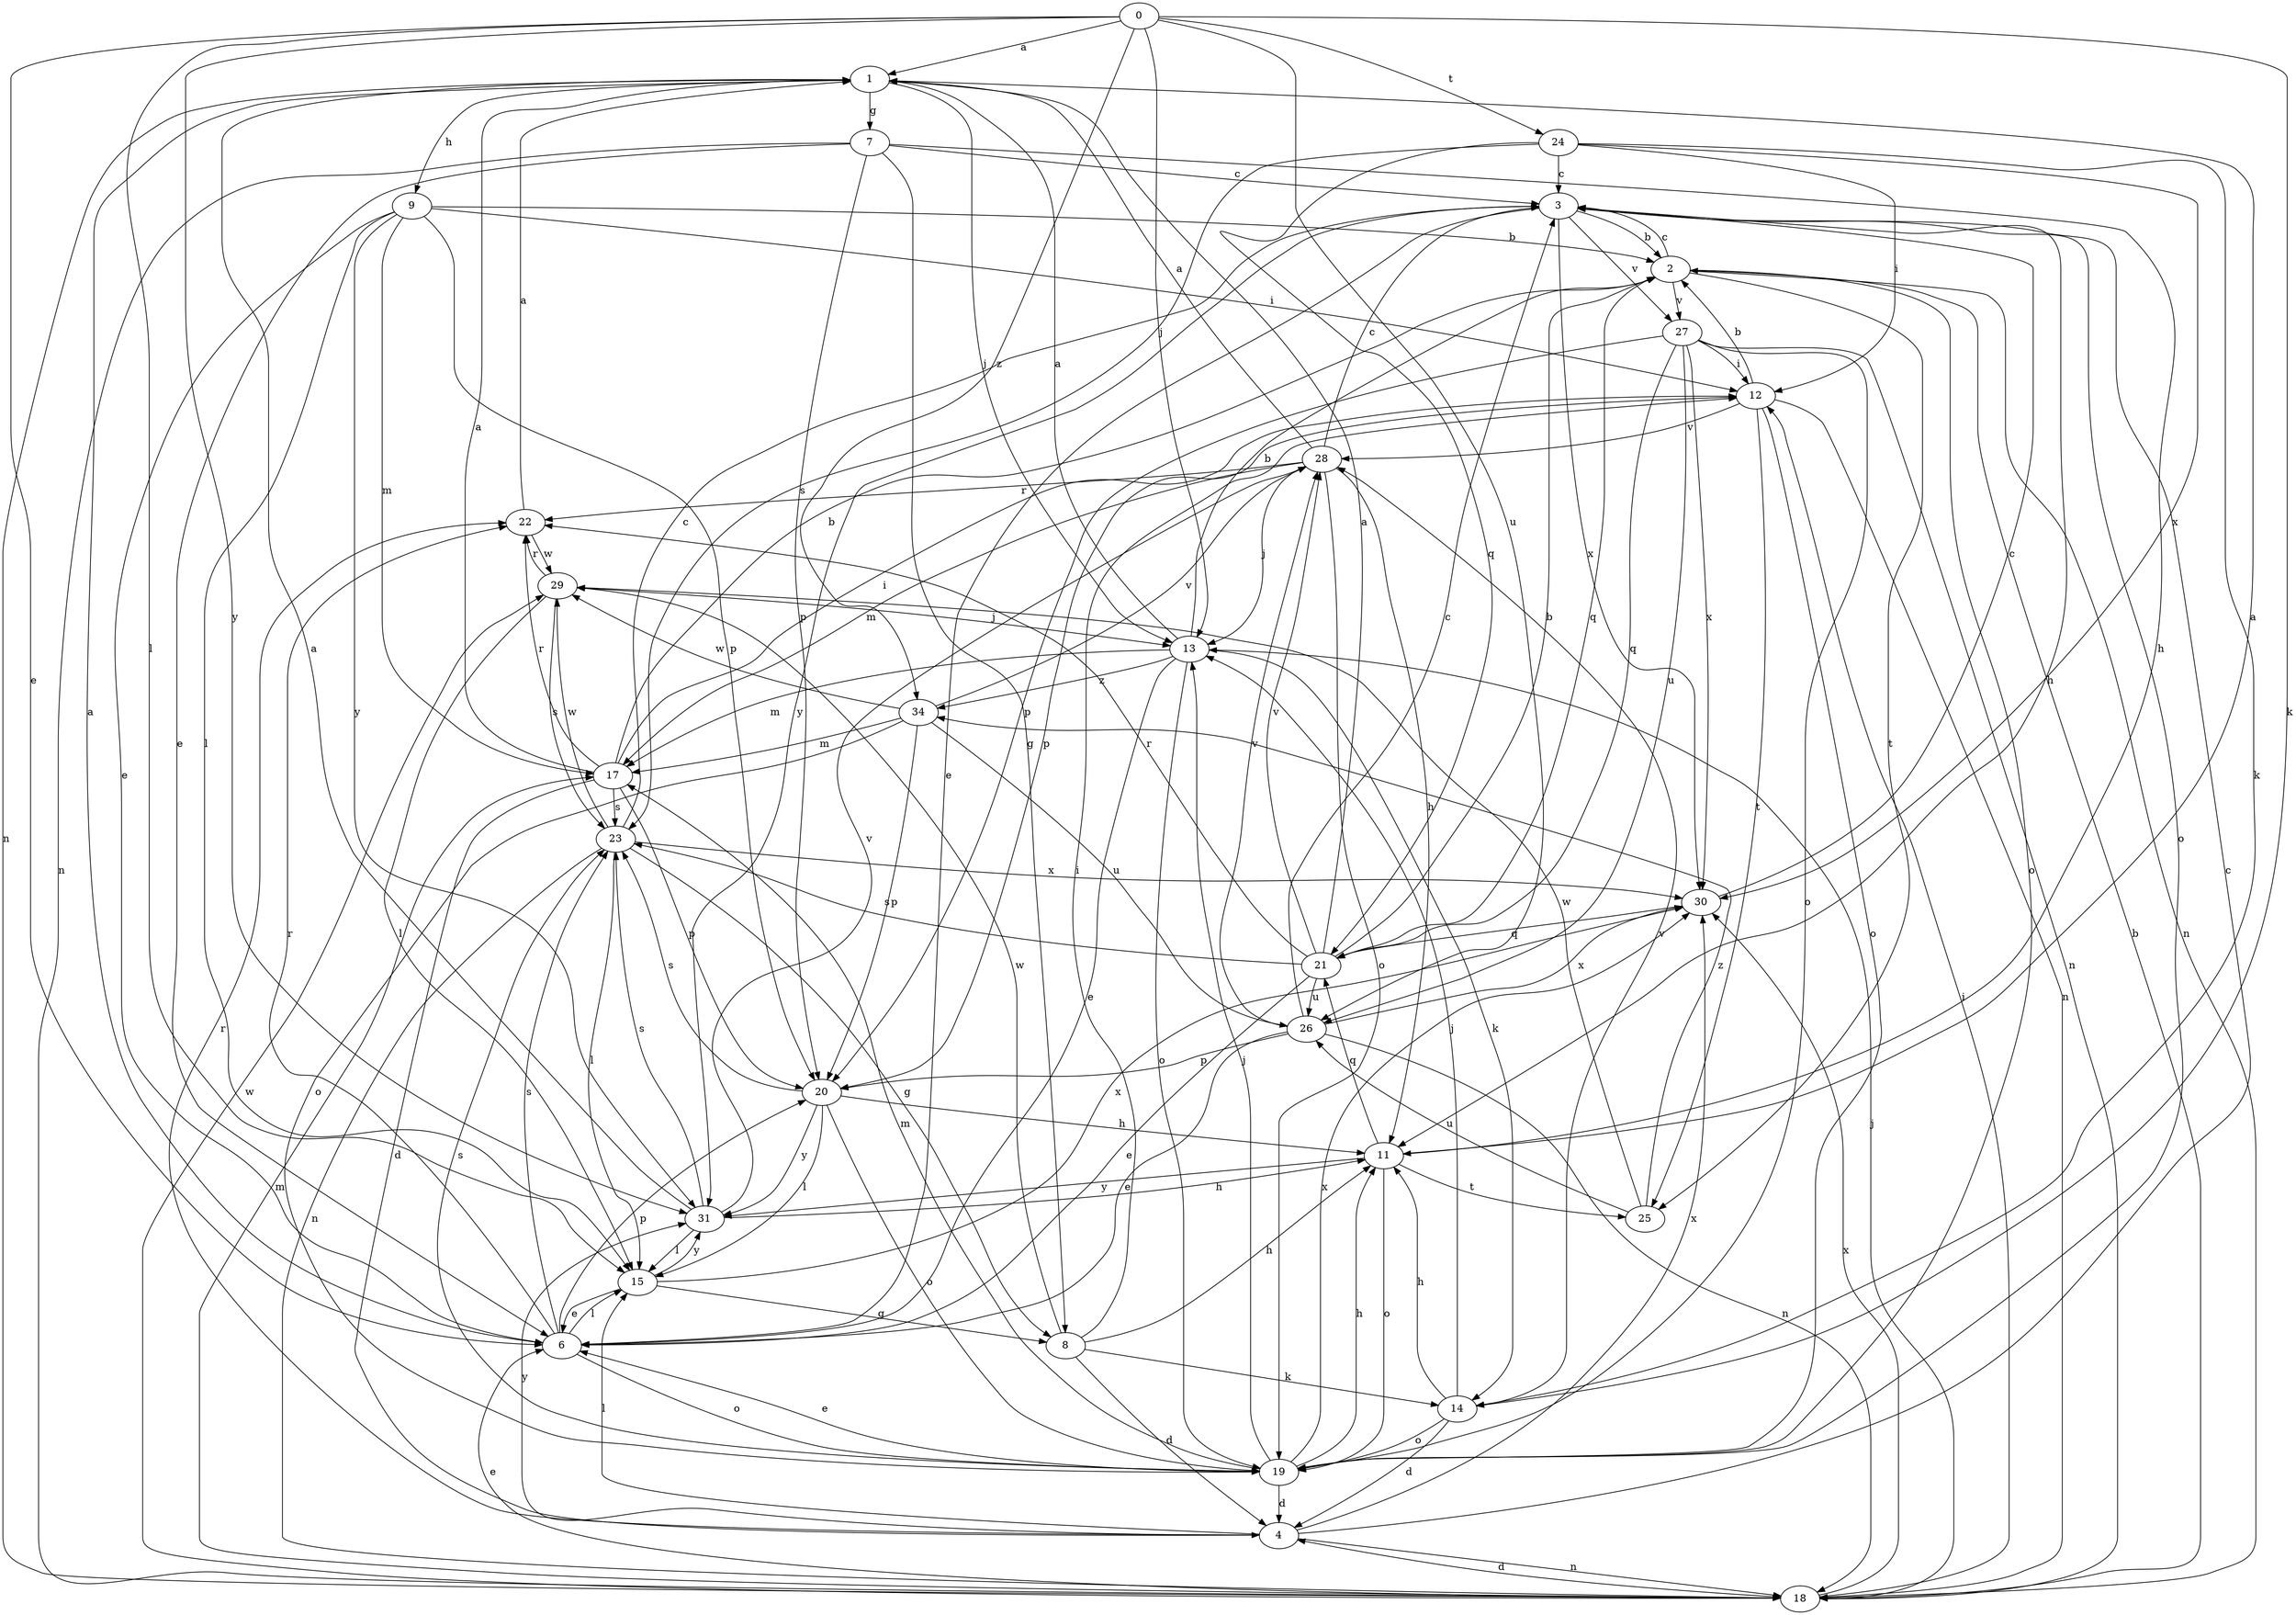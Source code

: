strict digraph  {
0;
1;
2;
3;
4;
6;
7;
8;
9;
11;
12;
13;
14;
15;
17;
18;
19;
20;
21;
22;
23;
24;
25;
26;
27;
28;
29;
30;
31;
34;
0 -> 1  [label=a];
0 -> 6  [label=e];
0 -> 13  [label=j];
0 -> 14  [label=k];
0 -> 15  [label=l];
0 -> 24  [label=t];
0 -> 26  [label=u];
0 -> 31  [label=y];
0 -> 34  [label=z];
1 -> 7  [label=g];
1 -> 9  [label=h];
1 -> 13  [label=j];
1 -> 18  [label=n];
2 -> 3  [label=c];
2 -> 18  [label=n];
2 -> 19  [label=o];
2 -> 21  [label=q];
2 -> 25  [label=t];
2 -> 27  [label=v];
3 -> 2  [label=b];
3 -> 6  [label=e];
3 -> 11  [label=h];
3 -> 19  [label=o];
3 -> 27  [label=v];
3 -> 30  [label=x];
3 -> 31  [label=y];
4 -> 3  [label=c];
4 -> 15  [label=l];
4 -> 18  [label=n];
4 -> 22  [label=r];
4 -> 30  [label=x];
4 -> 31  [label=y];
6 -> 1  [label=a];
6 -> 15  [label=l];
6 -> 19  [label=o];
6 -> 20  [label=p];
6 -> 22  [label=r];
6 -> 23  [label=s];
7 -> 3  [label=c];
7 -> 6  [label=e];
7 -> 8  [label=g];
7 -> 11  [label=h];
7 -> 18  [label=n];
7 -> 20  [label=p];
8 -> 4  [label=d];
8 -> 11  [label=h];
8 -> 12  [label=i];
8 -> 14  [label=k];
8 -> 29  [label=w];
9 -> 2  [label=b];
9 -> 6  [label=e];
9 -> 12  [label=i];
9 -> 15  [label=l];
9 -> 17  [label=m];
9 -> 20  [label=p];
9 -> 31  [label=y];
11 -> 1  [label=a];
11 -> 19  [label=o];
11 -> 21  [label=q];
11 -> 25  [label=t];
11 -> 31  [label=y];
12 -> 2  [label=b];
12 -> 18  [label=n];
12 -> 19  [label=o];
12 -> 20  [label=p];
12 -> 25  [label=t];
12 -> 28  [label=v];
13 -> 1  [label=a];
13 -> 2  [label=b];
13 -> 6  [label=e];
13 -> 14  [label=k];
13 -> 17  [label=m];
13 -> 19  [label=o];
13 -> 34  [label=z];
14 -> 4  [label=d];
14 -> 11  [label=h];
14 -> 13  [label=j];
14 -> 19  [label=o];
14 -> 28  [label=v];
15 -> 6  [label=e];
15 -> 8  [label=g];
15 -> 30  [label=x];
15 -> 31  [label=y];
17 -> 1  [label=a];
17 -> 2  [label=b];
17 -> 4  [label=d];
17 -> 12  [label=i];
17 -> 20  [label=p];
17 -> 22  [label=r];
17 -> 23  [label=s];
18 -> 2  [label=b];
18 -> 4  [label=d];
18 -> 6  [label=e];
18 -> 12  [label=i];
18 -> 13  [label=j];
18 -> 17  [label=m];
18 -> 29  [label=w];
18 -> 30  [label=x];
19 -> 4  [label=d];
19 -> 6  [label=e];
19 -> 11  [label=h];
19 -> 13  [label=j];
19 -> 17  [label=m];
19 -> 23  [label=s];
19 -> 30  [label=x];
20 -> 11  [label=h];
20 -> 15  [label=l];
20 -> 19  [label=o];
20 -> 23  [label=s];
20 -> 31  [label=y];
21 -> 1  [label=a];
21 -> 2  [label=b];
21 -> 6  [label=e];
21 -> 22  [label=r];
21 -> 23  [label=s];
21 -> 26  [label=u];
21 -> 28  [label=v];
22 -> 1  [label=a];
22 -> 29  [label=w];
23 -> 3  [label=c];
23 -> 8  [label=g];
23 -> 15  [label=l];
23 -> 18  [label=n];
23 -> 29  [label=w];
23 -> 30  [label=x];
24 -> 3  [label=c];
24 -> 12  [label=i];
24 -> 14  [label=k];
24 -> 21  [label=q];
24 -> 23  [label=s];
24 -> 30  [label=x];
25 -> 26  [label=u];
25 -> 29  [label=w];
25 -> 34  [label=z];
26 -> 3  [label=c];
26 -> 6  [label=e];
26 -> 18  [label=n];
26 -> 20  [label=p];
26 -> 28  [label=v];
26 -> 30  [label=x];
27 -> 12  [label=i];
27 -> 18  [label=n];
27 -> 19  [label=o];
27 -> 20  [label=p];
27 -> 21  [label=q];
27 -> 26  [label=u];
27 -> 30  [label=x];
28 -> 1  [label=a];
28 -> 3  [label=c];
28 -> 11  [label=h];
28 -> 13  [label=j];
28 -> 17  [label=m];
28 -> 19  [label=o];
28 -> 22  [label=r];
29 -> 13  [label=j];
29 -> 15  [label=l];
29 -> 22  [label=r];
29 -> 23  [label=s];
30 -> 3  [label=c];
30 -> 21  [label=q];
31 -> 1  [label=a];
31 -> 11  [label=h];
31 -> 15  [label=l];
31 -> 23  [label=s];
31 -> 28  [label=v];
34 -> 17  [label=m];
34 -> 19  [label=o];
34 -> 20  [label=p];
34 -> 26  [label=u];
34 -> 28  [label=v];
34 -> 29  [label=w];
}
